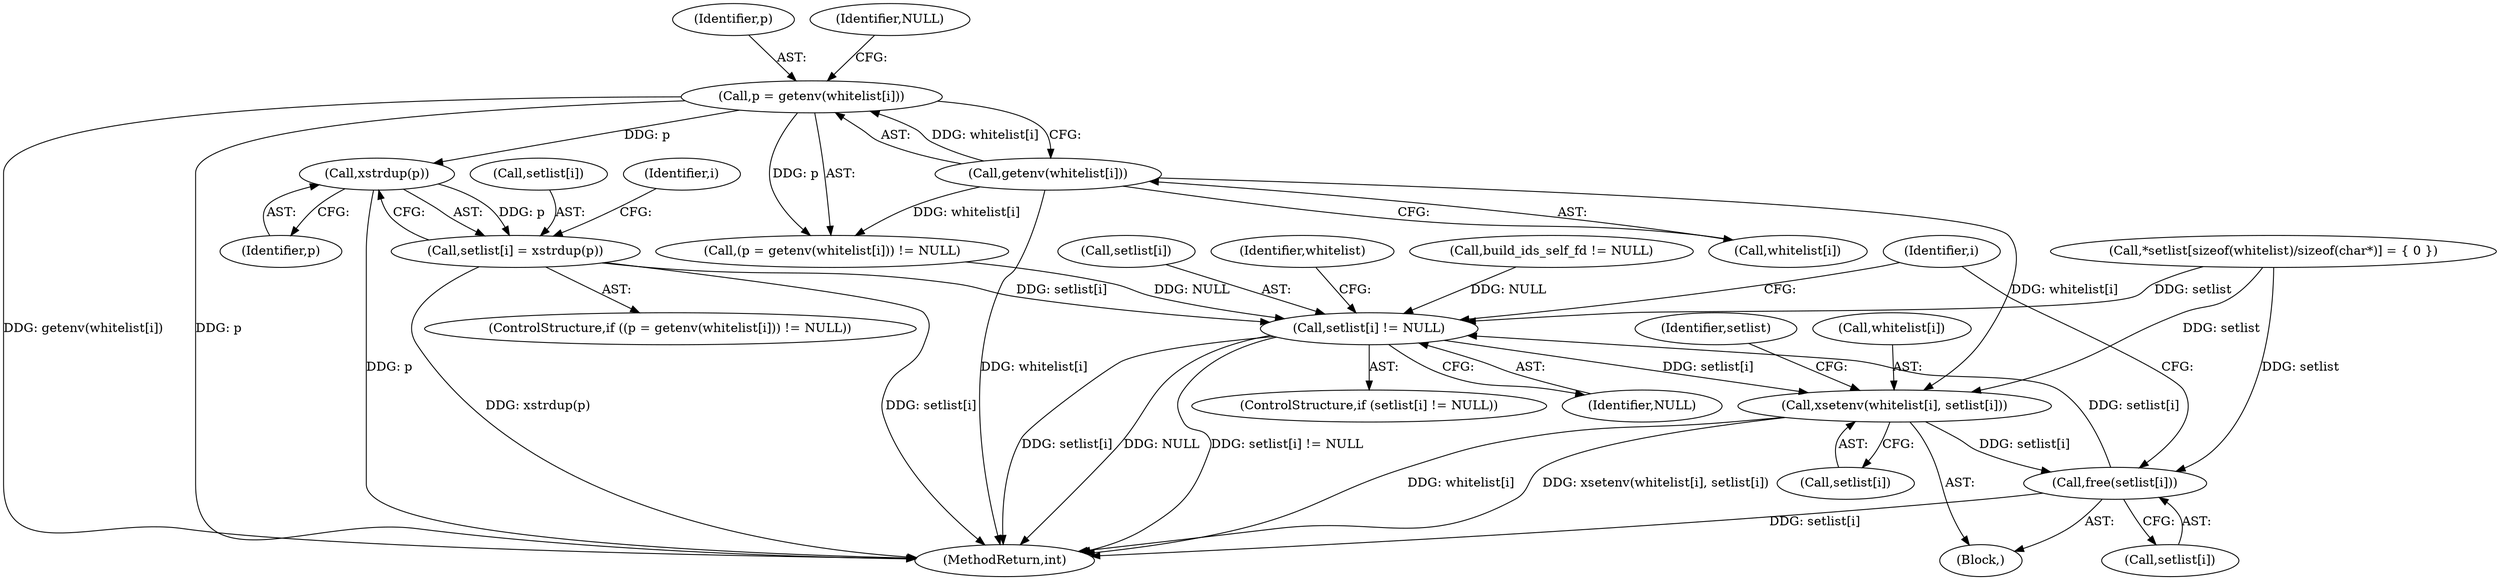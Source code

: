 digraph "0_abrt_50ee8130fb4cd4ef1af7682a2c85dd99cb99424e@API" {
"1000397" [label="(Call,xstrdup(p))"];
"1000386" [label="(Call,p = getenv(whitelist[i]))"];
"1000388" [label="(Call,getenv(whitelist[i]))"];
"1000393" [label="(Call,setlist[i] = xstrdup(p))"];
"1000411" [label="(Call,setlist[i] != NULL)"];
"1000417" [label="(Call,xsetenv(whitelist[i], setlist[i]))"];
"1000424" [label="(Call,free(setlist[i]))"];
"1000368" [label="(Call,*setlist[sizeof(whitelist)/sizeof(char*)] = { 0 })"];
"1000416" [label="(Block,)"];
"1000387" [label="(Identifier,p)"];
"1000426" [label="(Identifier,setlist)"];
"1000394" [label="(Call,setlist[i])"];
"1000409" [label="(Identifier,i)"];
"1000398" [label="(Identifier,p)"];
"1000397" [label="(Call,xstrdup(p))"];
"1000389" [label="(Call,whitelist[i])"];
"1000419" [label="(Identifier,whitelist)"];
"1000411" [label="(Call,setlist[i] != NULL)"];
"1000383" [label="(Identifier,i)"];
"1000410" [label="(ControlStructure,if (setlist[i] != NULL))"];
"1000388" [label="(Call,getenv(whitelist[i]))"];
"1000425" [label="(Call,setlist[i])"];
"1000424" [label="(Call,free(setlist[i]))"];
"1000264" [label="(Call,build_ids_self_fd != NULL)"];
"1000386" [label="(Call,p = getenv(whitelist[i]))"];
"1000412" [label="(Call,setlist[i])"];
"1000392" [label="(Identifier,NULL)"];
"1000384" [label="(ControlStructure,if ((p = getenv(whitelist[i])) != NULL))"];
"1000385" [label="(Call,(p = getenv(whitelist[i])) != NULL)"];
"1000445" [label="(MethodReturn,int)"];
"1000393" [label="(Call,setlist[i] = xstrdup(p))"];
"1000417" [label="(Call,xsetenv(whitelist[i], setlist[i]))"];
"1000415" [label="(Identifier,NULL)"];
"1000421" [label="(Call,setlist[i])"];
"1000418" [label="(Call,whitelist[i])"];
"1000397" -> "1000393"  [label="AST: "];
"1000397" -> "1000398"  [label="CFG: "];
"1000398" -> "1000397"  [label="AST: "];
"1000393" -> "1000397"  [label="CFG: "];
"1000397" -> "1000445"  [label="DDG: p"];
"1000397" -> "1000393"  [label="DDG: p"];
"1000386" -> "1000397"  [label="DDG: p"];
"1000386" -> "1000385"  [label="AST: "];
"1000386" -> "1000388"  [label="CFG: "];
"1000387" -> "1000386"  [label="AST: "];
"1000388" -> "1000386"  [label="AST: "];
"1000392" -> "1000386"  [label="CFG: "];
"1000386" -> "1000445"  [label="DDG: getenv(whitelist[i])"];
"1000386" -> "1000445"  [label="DDG: p"];
"1000386" -> "1000385"  [label="DDG: p"];
"1000388" -> "1000386"  [label="DDG: whitelist[i]"];
"1000388" -> "1000389"  [label="CFG: "];
"1000389" -> "1000388"  [label="AST: "];
"1000388" -> "1000445"  [label="DDG: whitelist[i]"];
"1000388" -> "1000385"  [label="DDG: whitelist[i]"];
"1000388" -> "1000417"  [label="DDG: whitelist[i]"];
"1000393" -> "1000384"  [label="AST: "];
"1000394" -> "1000393"  [label="AST: "];
"1000383" -> "1000393"  [label="CFG: "];
"1000393" -> "1000445"  [label="DDG: xstrdup(p)"];
"1000393" -> "1000445"  [label="DDG: setlist[i]"];
"1000393" -> "1000411"  [label="DDG: setlist[i]"];
"1000411" -> "1000410"  [label="AST: "];
"1000411" -> "1000415"  [label="CFG: "];
"1000412" -> "1000411"  [label="AST: "];
"1000415" -> "1000411"  [label="AST: "];
"1000419" -> "1000411"  [label="CFG: "];
"1000409" -> "1000411"  [label="CFG: "];
"1000411" -> "1000445"  [label="DDG: setlist[i] != NULL"];
"1000411" -> "1000445"  [label="DDG: setlist[i]"];
"1000411" -> "1000445"  [label="DDG: NULL"];
"1000368" -> "1000411"  [label="DDG: setlist"];
"1000424" -> "1000411"  [label="DDG: setlist[i]"];
"1000385" -> "1000411"  [label="DDG: NULL"];
"1000264" -> "1000411"  [label="DDG: NULL"];
"1000411" -> "1000417"  [label="DDG: setlist[i]"];
"1000417" -> "1000416"  [label="AST: "];
"1000417" -> "1000421"  [label="CFG: "];
"1000418" -> "1000417"  [label="AST: "];
"1000421" -> "1000417"  [label="AST: "];
"1000426" -> "1000417"  [label="CFG: "];
"1000417" -> "1000445"  [label="DDG: whitelist[i]"];
"1000417" -> "1000445"  [label="DDG: xsetenv(whitelist[i], setlist[i])"];
"1000368" -> "1000417"  [label="DDG: setlist"];
"1000417" -> "1000424"  [label="DDG: setlist[i]"];
"1000424" -> "1000416"  [label="AST: "];
"1000424" -> "1000425"  [label="CFG: "];
"1000425" -> "1000424"  [label="AST: "];
"1000409" -> "1000424"  [label="CFG: "];
"1000424" -> "1000445"  [label="DDG: setlist[i]"];
"1000368" -> "1000424"  [label="DDG: setlist"];
}
